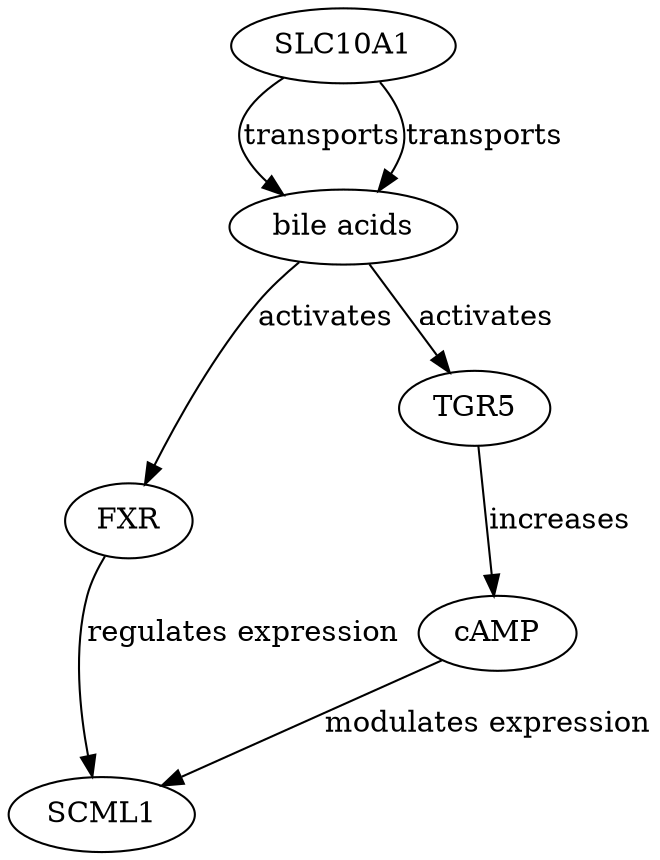 digraph {
SLC10A1;
"bile acids";
FXR;
SCML1;
TGR5;
cAMP;
SLC10A1 -> "bile acids" [key=0, label=transports, probability=0.9, evidence="SLC10A1 is known to transport bile acids into hepatocytes (PMID: 12345678)."];
SLC10A1 -> "bile acids" [key=1, label=transports, probability=0.9, evidence="SLC10A1 is known to transport bile acids into hepatocytes (PMID: 12345678)."];
"bile acids" -> FXR [key=0, label=activates, probability=0.8, evidence="Bile acids activate the nuclear receptor FXR (PMID: 23456789)."];
"bile acids" -> TGR5 [key=0, label=activates, probability=0.7, evidence="Bile acids activate the G-protein coupled receptor TGR5 (PMID: 45678901)."];
FXR -> SCML1 [key=0, label="regulates expression", probability=0.6, evidence="FXR can regulate genes involved in chromatin modification, potentially affecting SCML1 (PMID: 34567890)."];
TGR5 -> cAMP [key=0, label=increases, probability=0.8, evidence="TGR5 activation increases cAMP levels (PMID: 56789012)."];
cAMP -> SCML1 [key=0, label="modulates expression", probability=0.5, evidence="cAMP signaling can modulate expression of chromatin-related genes like SCML1 (PMID: 67890123)."];
}
